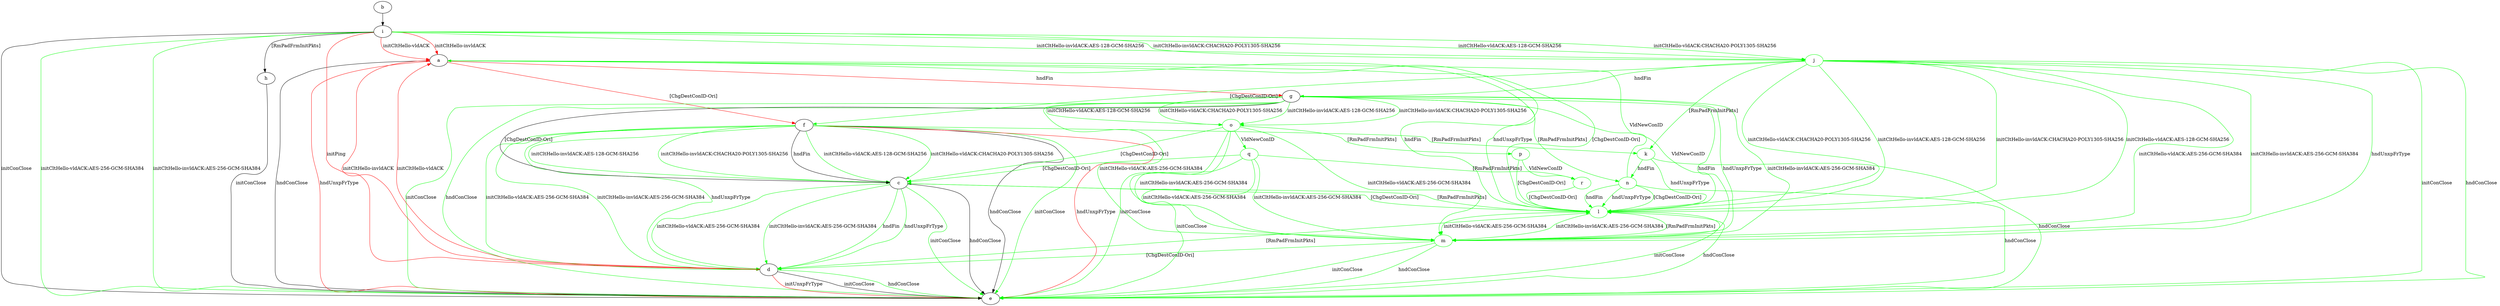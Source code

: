digraph "" {
	a -> e	[key=0,
		label="hndConClose "];
	a -> e	[key=1,
		color=red,
		label="hndUnxpFrType "];
	a -> f	[key=0,
		color=red,
		label="[ChgDestConID-Ori] "];
	a -> g	[key=0,
		color=red,
		label="hndFin "];
	l	[color=green];
	a -> l	[key=0,
		color=green,
		label="hndFin "];
	a -> l	[key=1,
		color=green,
		label="hndUnxpFrType "];
	a -> l	[key=2,
		color=green,
		label="[ChgDestConID-Ori] "];
	b -> i	[key=0];
	c -> d	[key=0,
		color=green,
		label="initCltHello-vldACK:AES-256-GCM-SHA384 "];
	c -> d	[key=1,
		color=green,
		label="initCltHello-invldACK:AES-256-GCM-SHA384 "];
	c -> d	[key=2,
		color=green,
		label="hndFin "];
	c -> d	[key=3,
		color=green,
		label="hndUnxpFrType "];
	c -> e	[key=0,
		label="hndConClose "];
	c -> e	[key=1,
		color=green,
		label="initConClose "];
	c -> l	[key=0,
		color=green,
		label="[RmPadFrmInitPkts] "];
	d -> a	[key=0,
		color=red,
		label="initCltHello-vldACK "];
	d -> a	[key=1,
		color=red,
		label="initCltHello-invldACK "];
	d -> e	[key=0,
		label="initConClose "];
	d -> e	[key=1,
		color=green,
		label="hndConClose "];
	d -> e	[key=2,
		color=red,
		label="initUnxpFrType "];
	d -> l	[key=0,
		color=green,
		label="[RmPadFrmInitPkts] "];
	f -> c	[key=0,
		label="hndFin "];
	f -> c	[key=1,
		color=green,
		label="initCltHello-vldACK:AES-128-GCM-SHA256 "];
	f -> c	[key=2,
		color=green,
		label="initCltHello-vldACK:CHACHA20-POLY1305-SHA256 "];
	f -> c	[key=3,
		color=green,
		label="initCltHello-invldACK:AES-128-GCM-SHA256 "];
	f -> c	[key=4,
		color=green,
		label="initCltHello-invldACK:CHACHA20-POLY1305-SHA256 "];
	f -> d	[key=0,
		color=green,
		label="initCltHello-vldACK:AES-256-GCM-SHA384 "];
	f -> d	[key=1,
		color=green,
		label="initCltHello-invldACK:AES-256-GCM-SHA384 "];
	f -> d	[key=2,
		color=green,
		label="hndUnxpFrType "];
	f -> e	[key=0,
		label="hndConClose "];
	f -> e	[key=1,
		color=green,
		label="initConClose "];
	f -> e	[key=2,
		color=red,
		label="hndUnxpFrType "];
	k	[color=green];
	f -> k	[key=0,
		color=green,
		label="[RmPadFrmInitPkts] "];
	g -> c	[key=0,
		label="[ChgDestConID-Ori] "];
	g -> e	[key=0,
		color=green,
		label="initConClose "];
	g -> e	[key=1,
		color=green,
		label="hndConClose "];
	g -> l	[key=0,
		color=green,
		label="VldNewConID "];
	m	[color=green];
	g -> m	[key=0,
		color=green,
		label="initCltHello-vldACK:AES-256-GCM-SHA384 "];
	g -> m	[key=1,
		color=green,
		label="initCltHello-invldACK:AES-256-GCM-SHA384 "];
	g -> m	[key=2,
		color=green,
		label="hndFin "];
	g -> m	[key=3,
		color=green,
		label="hndUnxpFrType "];
	n	[color=green];
	g -> n	[key=0,
		color=green,
		label="[RmPadFrmInitPkts] "];
	o	[color=green];
	g -> o	[key=0,
		color=green,
		label="initCltHello-vldACK:AES-128-GCM-SHA256 "];
	g -> o	[key=1,
		color=green,
		label="initCltHello-vldACK:CHACHA20-POLY1305-SHA256 "];
	g -> o	[key=2,
		color=green,
		label="initCltHello-invldACK:AES-128-GCM-SHA256 "];
	g -> o	[key=3,
		color=green,
		label="initCltHello-invldACK:CHACHA20-POLY1305-SHA256 "];
	h -> e	[key=0,
		label="initConClose "];
	i -> a	[key=0,
		color=red,
		label="initCltHello-vldACK "];
	i -> a	[key=1,
		color=red,
		label="initCltHello-invldACK "];
	i -> d	[key=0,
		color=red,
		label="initPing "];
	i -> e	[key=0,
		label="initConClose "];
	i -> e	[key=1,
		color=green,
		label="initCltHello-vldACK:AES-256-GCM-SHA384 "];
	i -> e	[key=2,
		color=green,
		label="initCltHello-invldACK:AES-256-GCM-SHA384 "];
	i -> h	[key=0,
		label="[RmPadFrmInitPkts] "];
	j	[color=green];
	i -> j	[key=0,
		color=green,
		label="initCltHello-vldACK:AES-128-GCM-SHA256 "];
	i -> j	[key=1,
		color=green,
		label="initCltHello-vldACK:CHACHA20-POLY1305-SHA256 "];
	i -> j	[key=2,
		color=green,
		label="initCltHello-invldACK:AES-128-GCM-SHA256 "];
	i -> j	[key=3,
		color=green,
		label="initCltHello-invldACK:CHACHA20-POLY1305-SHA256 "];
	j -> e	[key=0,
		color=green,
		label="initConClose "];
	j -> e	[key=1,
		color=green,
		label="hndConClose "];
	j -> f	[key=0,
		color=green,
		label="[ChgDestConID-Ori] "];
	j -> g	[key=0,
		color=green,
		label="hndFin "];
	j -> k	[key=0,
		color=green,
		label="[RmPadFrmInitPkts] "];
	j -> l	[key=0,
		color=green,
		label="initCltHello-vldACK:AES-128-GCM-SHA256 "];
	j -> l	[key=1,
		color=green,
		label="initCltHello-vldACK:CHACHA20-POLY1305-SHA256 "];
	j -> l	[key=2,
		color=green,
		label="initCltHello-invldACK:AES-128-GCM-SHA256 "];
	j -> l	[key=3,
		color=green,
		label="initCltHello-invldACK:CHACHA20-POLY1305-SHA256 "];
	j -> m	[key=0,
		color=green,
		label="initCltHello-vldACK:AES-256-GCM-SHA384 "];
	j -> m	[key=1,
		color=green,
		label="initCltHello-invldACK:AES-256-GCM-SHA384 "];
	j -> m	[key=2,
		color=green,
		label="hndUnxpFrType "];
	k -> e	[key=0,
		color=green,
		label="hndConClose "];
	k -> l	[key=0,
		color=green,
		label="hndUnxpFrType "];
	k -> n	[key=0,
		color=green,
		label="hndFin "];
	l -> c	[key=0,
		color=green,
		label="[ChgDestConID-Ori] "];
	l -> e	[key=0,
		color=green,
		label="initConClose "];
	l -> e	[key=1,
		color=green,
		label="hndConClose "];
	l -> m	[key=0,
		color=green,
		label="initCltHello-vldACK:AES-256-GCM-SHA384 "];
	l -> m	[key=1,
		color=green,
		label="initCltHello-invldACK:AES-256-GCM-SHA384 "];
	m -> d	[key=0,
		color=green,
		label="[ChgDestConID-Ori] "];
	m -> e	[key=0,
		color=green,
		label="initConClose "];
	m -> e	[key=1,
		color=green,
		label="hndConClose "];
	m -> l	[key=0,
		color=green,
		label="[RmPadFrmInitPkts] "];
	n -> a	[key=0,
		color=green,
		label="VldNewConID "];
	n -> e	[key=0,
		color=green,
		label="hndConClose "];
	n -> l	[key=0,
		color=green,
		label="hndFin "];
	n -> l	[key=1,
		color=green,
		label="hndUnxpFrType "];
	n -> l	[key=2,
		color=green,
		label="[ChgDestConID-Ori] "];
	o -> c	[key=0,
		color=green,
		label="[ChgDestConID-Ori] "];
	o -> e	[key=0,
		color=green,
		label="initConClose "];
	o -> m	[key=0,
		color=green,
		label="initCltHello-vldACK:AES-256-GCM-SHA384 "];
	o -> m	[key=1,
		color=green,
		label="initCltHello-invldACK:AES-256-GCM-SHA384 "];
	p	[color=green];
	o -> p	[key=0,
		color=green,
		label="[RmPadFrmInitPkts] "];
	q	[color=green];
	o -> q	[key=0,
		color=green,
		label="VldNewConID "];
	p -> l	[key=0,
		color=green,
		label="[ChgDestConID-Ori] "];
	r	[color=green];
	p -> r	[key=0,
		color=green,
		label="VldNewConID "];
	q -> c	[key=0,
		color=green,
		label="[ChgDestConID-Ori] "];
	q -> e	[key=0,
		color=green,
		label="initConClose "];
	q -> m	[key=0,
		color=green,
		label="initCltHello-vldACK:AES-256-GCM-SHA384 "];
	q -> m	[key=1,
		color=green,
		label="initCltHello-invldACK:AES-256-GCM-SHA384 "];
	q -> r	[key=0,
		color=green,
		label="[RmPadFrmInitPkts] "];
	r -> l	[key=0,
		color=green,
		label="[ChgDestConID-Ori] "];
}
